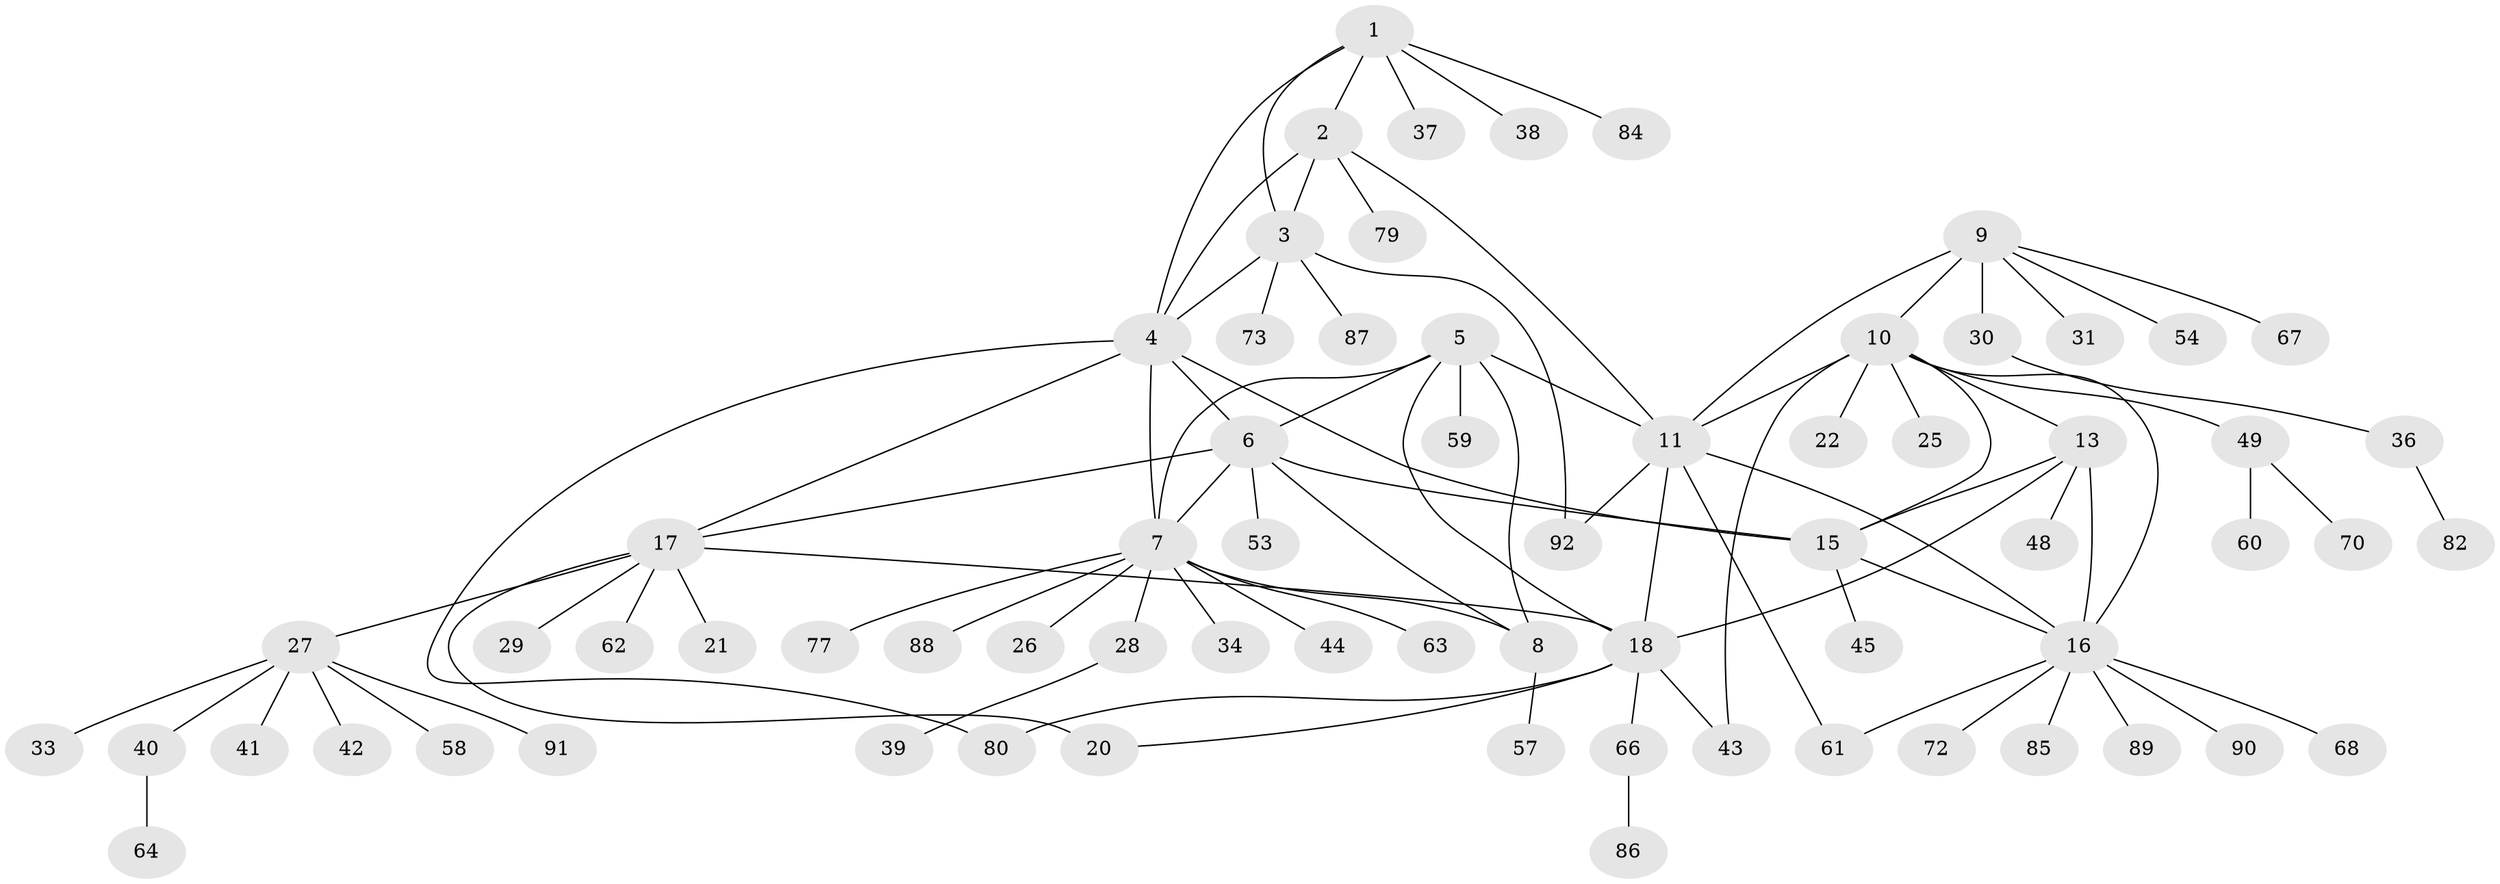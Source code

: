 // original degree distribution, {7: 0.06451612903225806, 6: 0.043010752688172046, 8: 0.043010752688172046, 12: 0.010752688172043012, 4: 0.03225806451612903, 5: 0.03225806451612903, 9: 0.010752688172043012, 1: 0.5376344086021505, 2: 0.20430107526881722, 3: 0.021505376344086023}
// Generated by graph-tools (version 1.1) at 2025/42/03/06/25 10:42:13]
// undirected, 69 vertices, 92 edges
graph export_dot {
graph [start="1"]
  node [color=gray90,style=filled];
  1 [super="+35"];
  2 [super="+93"];
  3 [super="+23"];
  4 [super="+51"];
  5 [super="+50"];
  6 [super="+52"];
  7 [super="+32"];
  8;
  9 [super="+47"];
  10 [super="+14"];
  11 [super="+12"];
  13 [super="+71"];
  15 [super="+46"];
  16 [super="+24"];
  17 [super="+19"];
  18 [super="+56"];
  20 [super="+69"];
  21;
  22 [super="+78"];
  25;
  26;
  27 [super="+65"];
  28;
  29 [super="+81"];
  30;
  31;
  33;
  34;
  36;
  37;
  38;
  39 [super="+74"];
  40;
  41;
  42;
  43 [super="+75"];
  44;
  45;
  48 [super="+83"];
  49 [super="+55"];
  53;
  54;
  57;
  58;
  59;
  60;
  61;
  62;
  63;
  64;
  66;
  67;
  68;
  70 [super="+76"];
  72;
  73;
  77;
  79;
  80;
  82;
  84;
  85;
  86;
  87;
  88;
  89;
  90;
  91;
  92;
  1 -- 2;
  1 -- 3;
  1 -- 4;
  1 -- 37;
  1 -- 38;
  1 -- 84;
  2 -- 3;
  2 -- 4;
  2 -- 11;
  2 -- 79;
  3 -- 4;
  3 -- 73;
  3 -- 92;
  3 -- 87;
  4 -- 7;
  4 -- 15;
  4 -- 80;
  4 -- 17;
  4 -- 6;
  5 -- 6;
  5 -- 7;
  5 -- 8;
  5 -- 11;
  5 -- 59;
  5 -- 18;
  6 -- 7;
  6 -- 8;
  6 -- 15;
  6 -- 53;
  6 -- 17;
  7 -- 8;
  7 -- 26;
  7 -- 28;
  7 -- 34;
  7 -- 44;
  7 -- 63;
  7 -- 77;
  7 -- 88;
  8 -- 57;
  9 -- 10;
  9 -- 11 [weight=2];
  9 -- 30;
  9 -- 31;
  9 -- 54;
  9 -- 67;
  10 -- 11 [weight=2];
  10 -- 49;
  10 -- 16;
  10 -- 22;
  10 -- 25;
  10 -- 43;
  10 -- 13;
  10 -- 15;
  11 -- 61;
  11 -- 16;
  11 -- 18;
  11 -- 92;
  13 -- 15;
  13 -- 16;
  13 -- 18;
  13 -- 48;
  15 -- 16;
  15 -- 45;
  16 -- 68;
  16 -- 85;
  16 -- 89;
  16 -- 90;
  16 -- 72;
  16 -- 61;
  17 -- 18 [weight=2];
  17 -- 20 [weight=2];
  17 -- 29;
  17 -- 62;
  17 -- 21;
  17 -- 27;
  18 -- 20;
  18 -- 66;
  18 -- 80;
  18 -- 43;
  27 -- 33;
  27 -- 40;
  27 -- 41;
  27 -- 42;
  27 -- 58;
  27 -- 91;
  28 -- 39;
  30 -- 36;
  36 -- 82;
  40 -- 64;
  49 -- 70;
  49 -- 60;
  66 -- 86;
}
